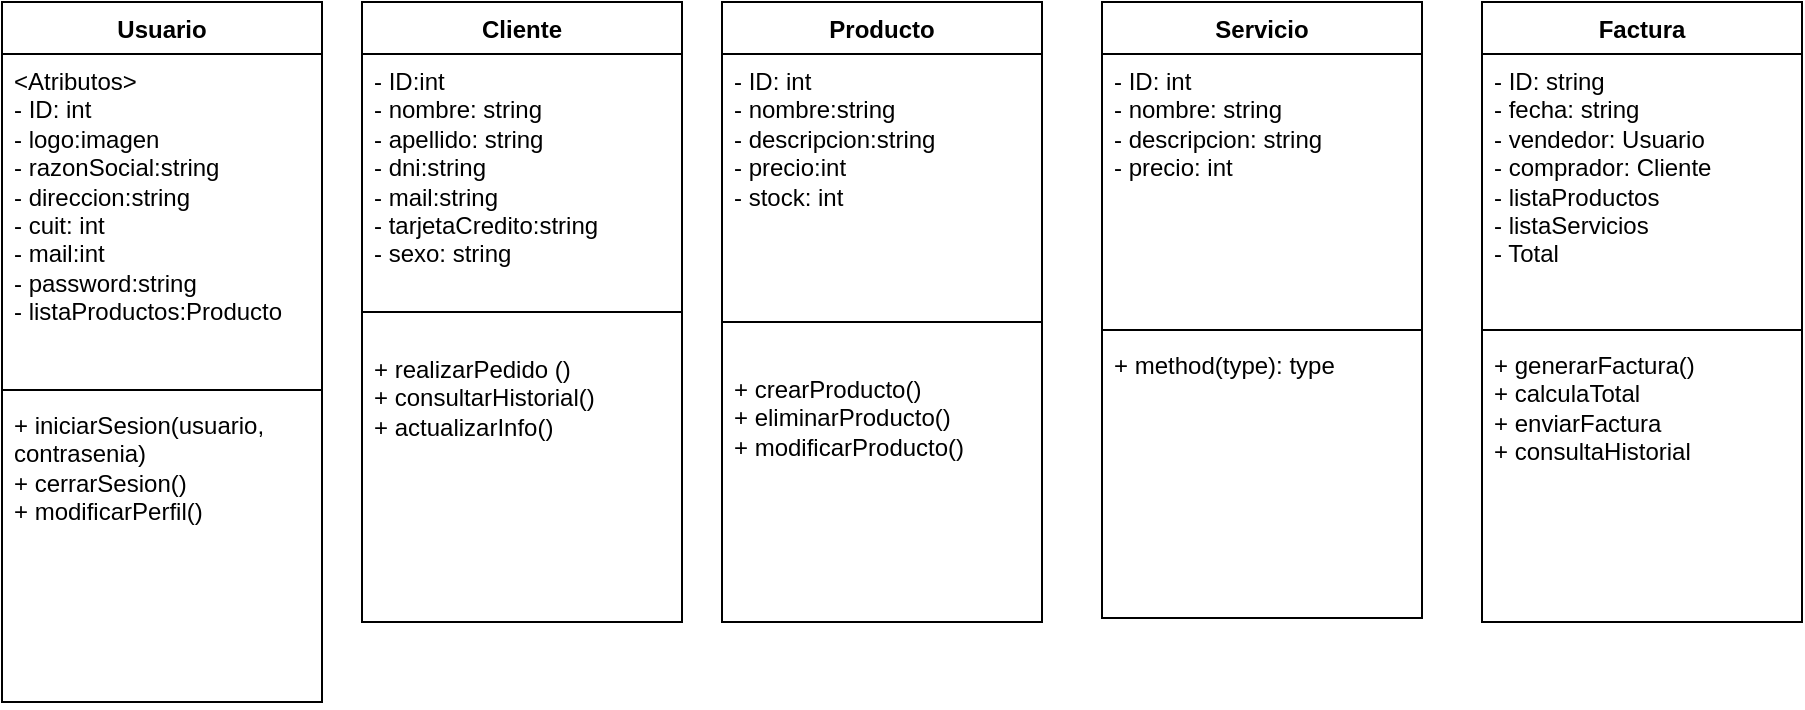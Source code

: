 <mxfile version="22.0.4" type="device">
  <diagram name="Page-1" id="lYSQad0eKuHBf2jrNoOt">
    <mxGraphModel dx="1050" dy="579" grid="1" gridSize="10" guides="1" tooltips="1" connect="1" arrows="1" fold="1" page="1" pageScale="1" pageWidth="850" pageHeight="1100" math="0" shadow="0">
      <root>
        <mxCell id="0" />
        <mxCell id="1" parent="0" />
        <mxCell id="dZM7jEZY3PD7IncP_Hjs-1" value="Usuario" style="swimlane;fontStyle=1;align=center;verticalAlign=top;childLayout=stackLayout;horizontal=1;startSize=26;horizontalStack=0;resizeParent=1;resizeParentMax=0;resizeLast=0;collapsible=1;marginBottom=0;whiteSpace=wrap;html=1;" vertex="1" parent="1">
          <mxGeometry x="60" y="570" width="160" height="350" as="geometry" />
        </mxCell>
        <mxCell id="dZM7jEZY3PD7IncP_Hjs-2" value="&amp;lt;Atributos&amp;gt;&lt;br&gt;- ID: int&lt;br&gt;- logo:imagen&lt;br&gt;- razonSocial:string&lt;br&gt;- direccion:string&lt;br&gt;- cuit: int&lt;br&gt;- mail:int&lt;br&gt;- password:string&lt;br&gt;- listaProductos:Producto" style="text;strokeColor=none;fillColor=none;align=left;verticalAlign=top;spacingLeft=4;spacingRight=4;overflow=hidden;rotatable=0;points=[[0,0.5],[1,0.5]];portConstraint=eastwest;whiteSpace=wrap;html=1;" vertex="1" parent="dZM7jEZY3PD7IncP_Hjs-1">
          <mxGeometry y="26" width="160" height="164" as="geometry" />
        </mxCell>
        <mxCell id="dZM7jEZY3PD7IncP_Hjs-3" value="" style="line;strokeWidth=1;fillColor=none;align=left;verticalAlign=middle;spacingTop=-1;spacingLeft=3;spacingRight=3;rotatable=0;labelPosition=right;points=[];portConstraint=eastwest;strokeColor=inherit;" vertex="1" parent="dZM7jEZY3PD7IncP_Hjs-1">
          <mxGeometry y="190" width="160" height="8" as="geometry" />
        </mxCell>
        <mxCell id="dZM7jEZY3PD7IncP_Hjs-4" value="+ iniciarSesion(usuario, contrasenia)&lt;br&gt;+ cerrarSesion()&lt;br&gt;+ modificarPerfil()&lt;br&gt;" style="text;strokeColor=none;fillColor=none;align=left;verticalAlign=top;spacingLeft=4;spacingRight=4;overflow=hidden;rotatable=0;points=[[0,0.5],[1,0.5]];portConstraint=eastwest;whiteSpace=wrap;html=1;" vertex="1" parent="dZM7jEZY3PD7IncP_Hjs-1">
          <mxGeometry y="198" width="160" height="152" as="geometry" />
        </mxCell>
        <mxCell id="dZM7jEZY3PD7IncP_Hjs-5" value="Cliente" style="swimlane;fontStyle=1;align=center;verticalAlign=top;childLayout=stackLayout;horizontal=1;startSize=26;horizontalStack=0;resizeParent=1;resizeParentMax=0;resizeLast=0;collapsible=1;marginBottom=0;whiteSpace=wrap;html=1;" vertex="1" parent="1">
          <mxGeometry x="240" y="570" width="160" height="310" as="geometry" />
        </mxCell>
        <mxCell id="dZM7jEZY3PD7IncP_Hjs-6" value="- ID:int&lt;br&gt;- nombre: string&lt;br&gt;- apellido: string&lt;br&gt;- dni:string&lt;br&gt;- mail:string&lt;br&gt;- tarjetaCredito:string&lt;br&gt;- sexo: string" style="text;strokeColor=none;fillColor=none;align=left;verticalAlign=top;spacingLeft=4;spacingRight=4;overflow=hidden;rotatable=0;points=[[0,0.5],[1,0.5]];portConstraint=eastwest;whiteSpace=wrap;html=1;" vertex="1" parent="dZM7jEZY3PD7IncP_Hjs-5">
          <mxGeometry y="26" width="160" height="114" as="geometry" />
        </mxCell>
        <mxCell id="dZM7jEZY3PD7IncP_Hjs-7" value="" style="line;strokeWidth=1;fillColor=none;align=left;verticalAlign=middle;spacingTop=-1;spacingLeft=3;spacingRight=3;rotatable=0;labelPosition=right;points=[];portConstraint=eastwest;strokeColor=inherit;" vertex="1" parent="dZM7jEZY3PD7IncP_Hjs-5">
          <mxGeometry y="140" width="160" height="30" as="geometry" />
        </mxCell>
        <mxCell id="dZM7jEZY3PD7IncP_Hjs-8" value="+ realizarPedido ()&lt;br&gt;+ consultarHistorial()&lt;br&gt;+ actualizarInfo()" style="text;strokeColor=none;fillColor=none;align=left;verticalAlign=top;spacingLeft=4;spacingRight=4;overflow=hidden;rotatable=0;points=[[0,0.5],[1,0.5]];portConstraint=eastwest;whiteSpace=wrap;html=1;" vertex="1" parent="dZM7jEZY3PD7IncP_Hjs-5">
          <mxGeometry y="170" width="160" height="140" as="geometry" />
        </mxCell>
        <mxCell id="dZM7jEZY3PD7IncP_Hjs-9" value="Producto" style="swimlane;fontStyle=1;align=center;verticalAlign=top;childLayout=stackLayout;horizontal=1;startSize=26;horizontalStack=0;resizeParent=1;resizeParentMax=0;resizeLast=0;collapsible=1;marginBottom=0;whiteSpace=wrap;html=1;" vertex="1" parent="1">
          <mxGeometry x="420" y="570" width="160" height="310" as="geometry" />
        </mxCell>
        <mxCell id="dZM7jEZY3PD7IncP_Hjs-10" value="- ID: int&lt;br&gt;- nombre:string&lt;br&gt;- descripcion:string&lt;br&gt;- precio:int&lt;br&gt;- stock: int" style="text;strokeColor=none;fillColor=none;align=left;verticalAlign=top;spacingLeft=4;spacingRight=4;overflow=hidden;rotatable=0;points=[[0,0.5],[1,0.5]];portConstraint=eastwest;whiteSpace=wrap;html=1;" vertex="1" parent="dZM7jEZY3PD7IncP_Hjs-9">
          <mxGeometry y="26" width="160" height="114" as="geometry" />
        </mxCell>
        <mxCell id="dZM7jEZY3PD7IncP_Hjs-11" value="" style="line;strokeWidth=1;fillColor=none;align=left;verticalAlign=middle;spacingTop=-1;spacingLeft=3;spacingRight=3;rotatable=0;labelPosition=right;points=[];portConstraint=eastwest;strokeColor=inherit;" vertex="1" parent="dZM7jEZY3PD7IncP_Hjs-9">
          <mxGeometry y="140" width="160" height="40" as="geometry" />
        </mxCell>
        <mxCell id="dZM7jEZY3PD7IncP_Hjs-12" value="+ crearProducto()&lt;br&gt;+ eliminarProducto()&lt;br&gt;+ modificarProducto()" style="text;strokeColor=none;fillColor=none;align=left;verticalAlign=top;spacingLeft=4;spacingRight=4;overflow=hidden;rotatable=0;points=[[0,0.5],[1,0.5]];portConstraint=eastwest;whiteSpace=wrap;html=1;" vertex="1" parent="dZM7jEZY3PD7IncP_Hjs-9">
          <mxGeometry y="180" width="160" height="130" as="geometry" />
        </mxCell>
        <mxCell id="dZM7jEZY3PD7IncP_Hjs-13" value="Servicio" style="swimlane;fontStyle=1;align=center;verticalAlign=top;childLayout=stackLayout;horizontal=1;startSize=26;horizontalStack=0;resizeParent=1;resizeParentMax=0;resizeLast=0;collapsible=1;marginBottom=0;whiteSpace=wrap;html=1;" vertex="1" parent="1">
          <mxGeometry x="610" y="570" width="160" height="308" as="geometry" />
        </mxCell>
        <mxCell id="dZM7jEZY3PD7IncP_Hjs-14" value="- ID: int&lt;br&gt;- nombre: string&lt;br&gt;- descripcion: string&lt;br&gt;- precio: int" style="text;strokeColor=none;fillColor=none;align=left;verticalAlign=top;spacingLeft=4;spacingRight=4;overflow=hidden;rotatable=0;points=[[0,0.5],[1,0.5]];portConstraint=eastwest;whiteSpace=wrap;html=1;" vertex="1" parent="dZM7jEZY3PD7IncP_Hjs-13">
          <mxGeometry y="26" width="160" height="134" as="geometry" />
        </mxCell>
        <mxCell id="dZM7jEZY3PD7IncP_Hjs-15" value="" style="line;strokeWidth=1;fillColor=none;align=left;verticalAlign=middle;spacingTop=-1;spacingLeft=3;spacingRight=3;rotatable=0;labelPosition=right;points=[];portConstraint=eastwest;strokeColor=inherit;" vertex="1" parent="dZM7jEZY3PD7IncP_Hjs-13">
          <mxGeometry y="160" width="160" height="8" as="geometry" />
        </mxCell>
        <mxCell id="dZM7jEZY3PD7IncP_Hjs-16" value="+ method(type): type" style="text;strokeColor=none;fillColor=none;align=left;verticalAlign=top;spacingLeft=4;spacingRight=4;overflow=hidden;rotatable=0;points=[[0,0.5],[1,0.5]];portConstraint=eastwest;whiteSpace=wrap;html=1;" vertex="1" parent="dZM7jEZY3PD7IncP_Hjs-13">
          <mxGeometry y="168" width="160" height="140" as="geometry" />
        </mxCell>
        <mxCell id="dZM7jEZY3PD7IncP_Hjs-17" value="Factura" style="swimlane;fontStyle=1;align=center;verticalAlign=top;childLayout=stackLayout;horizontal=1;startSize=26;horizontalStack=0;resizeParent=1;resizeParentMax=0;resizeLast=0;collapsible=1;marginBottom=0;whiteSpace=wrap;html=1;" vertex="1" parent="1">
          <mxGeometry x="800" y="570" width="160" height="310" as="geometry" />
        </mxCell>
        <mxCell id="dZM7jEZY3PD7IncP_Hjs-18" value="- ID: string&lt;br&gt;- fecha: string&lt;br&gt;- vendedor: Usuario&lt;br&gt;- comprador: Cliente&lt;br&gt;- listaProductos&lt;br&gt;- listaServicios&lt;br&gt;- Total" style="text;strokeColor=none;fillColor=none;align=left;verticalAlign=top;spacingLeft=4;spacingRight=4;overflow=hidden;rotatable=0;points=[[0,0.5],[1,0.5]];portConstraint=eastwest;whiteSpace=wrap;html=1;" vertex="1" parent="dZM7jEZY3PD7IncP_Hjs-17">
          <mxGeometry y="26" width="160" height="134" as="geometry" />
        </mxCell>
        <mxCell id="dZM7jEZY3PD7IncP_Hjs-19" value="" style="line;strokeWidth=1;fillColor=none;align=left;verticalAlign=middle;spacingTop=-1;spacingLeft=3;spacingRight=3;rotatable=0;labelPosition=right;points=[];portConstraint=eastwest;strokeColor=inherit;" vertex="1" parent="dZM7jEZY3PD7IncP_Hjs-17">
          <mxGeometry y="160" width="160" height="8" as="geometry" />
        </mxCell>
        <mxCell id="dZM7jEZY3PD7IncP_Hjs-20" value="+ generarFactura()&lt;br&gt;+ calculaTotal&lt;br&gt;+ enviarFactura&lt;br&gt;+ consultaHistorial" style="text;strokeColor=none;fillColor=none;align=left;verticalAlign=top;spacingLeft=4;spacingRight=4;overflow=hidden;rotatable=0;points=[[0,0.5],[1,0.5]];portConstraint=eastwest;whiteSpace=wrap;html=1;" vertex="1" parent="dZM7jEZY3PD7IncP_Hjs-17">
          <mxGeometry y="168" width="160" height="142" as="geometry" />
        </mxCell>
      </root>
    </mxGraphModel>
  </diagram>
</mxfile>

